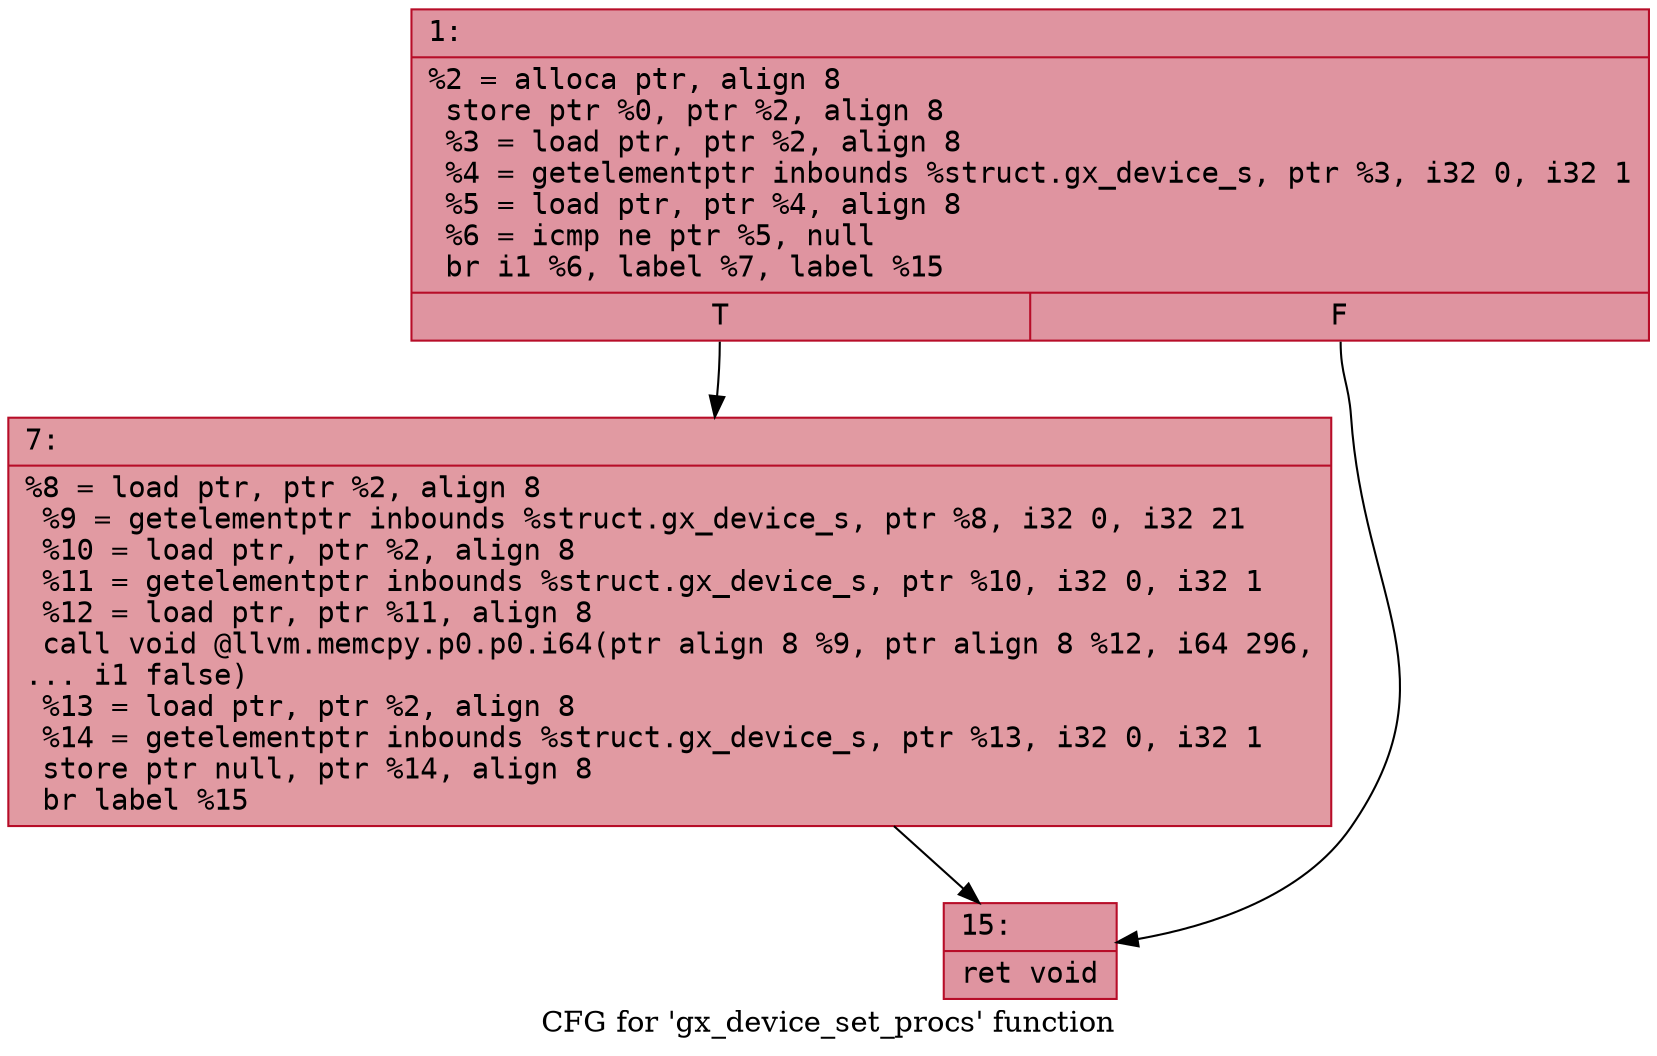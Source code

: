 digraph "CFG for 'gx_device_set_procs' function" {
	label="CFG for 'gx_device_set_procs' function";

	Node0x600001eecc80 [shape=record,color="#b70d28ff", style=filled, fillcolor="#b70d2870" fontname="Courier",label="{1:\l|  %2 = alloca ptr, align 8\l  store ptr %0, ptr %2, align 8\l  %3 = load ptr, ptr %2, align 8\l  %4 = getelementptr inbounds %struct.gx_device_s, ptr %3, i32 0, i32 1\l  %5 = load ptr, ptr %4, align 8\l  %6 = icmp ne ptr %5, null\l  br i1 %6, label %7, label %15\l|{<s0>T|<s1>F}}"];
	Node0x600001eecc80:s0 -> Node0x600001eeccd0[tooltip="1 -> 7\nProbability 62.50%" ];
	Node0x600001eecc80:s1 -> Node0x600001eecd20[tooltip="1 -> 15\nProbability 37.50%" ];
	Node0x600001eeccd0 [shape=record,color="#b70d28ff", style=filled, fillcolor="#bb1b2c70" fontname="Courier",label="{7:\l|  %8 = load ptr, ptr %2, align 8\l  %9 = getelementptr inbounds %struct.gx_device_s, ptr %8, i32 0, i32 21\l  %10 = load ptr, ptr %2, align 8\l  %11 = getelementptr inbounds %struct.gx_device_s, ptr %10, i32 0, i32 1\l  %12 = load ptr, ptr %11, align 8\l  call void @llvm.memcpy.p0.p0.i64(ptr align 8 %9, ptr align 8 %12, i64 296,\l... i1 false)\l  %13 = load ptr, ptr %2, align 8\l  %14 = getelementptr inbounds %struct.gx_device_s, ptr %13, i32 0, i32 1\l  store ptr null, ptr %14, align 8\l  br label %15\l}"];
	Node0x600001eeccd0 -> Node0x600001eecd20[tooltip="7 -> 15\nProbability 100.00%" ];
	Node0x600001eecd20 [shape=record,color="#b70d28ff", style=filled, fillcolor="#b70d2870" fontname="Courier",label="{15:\l|  ret void\l}"];
}

